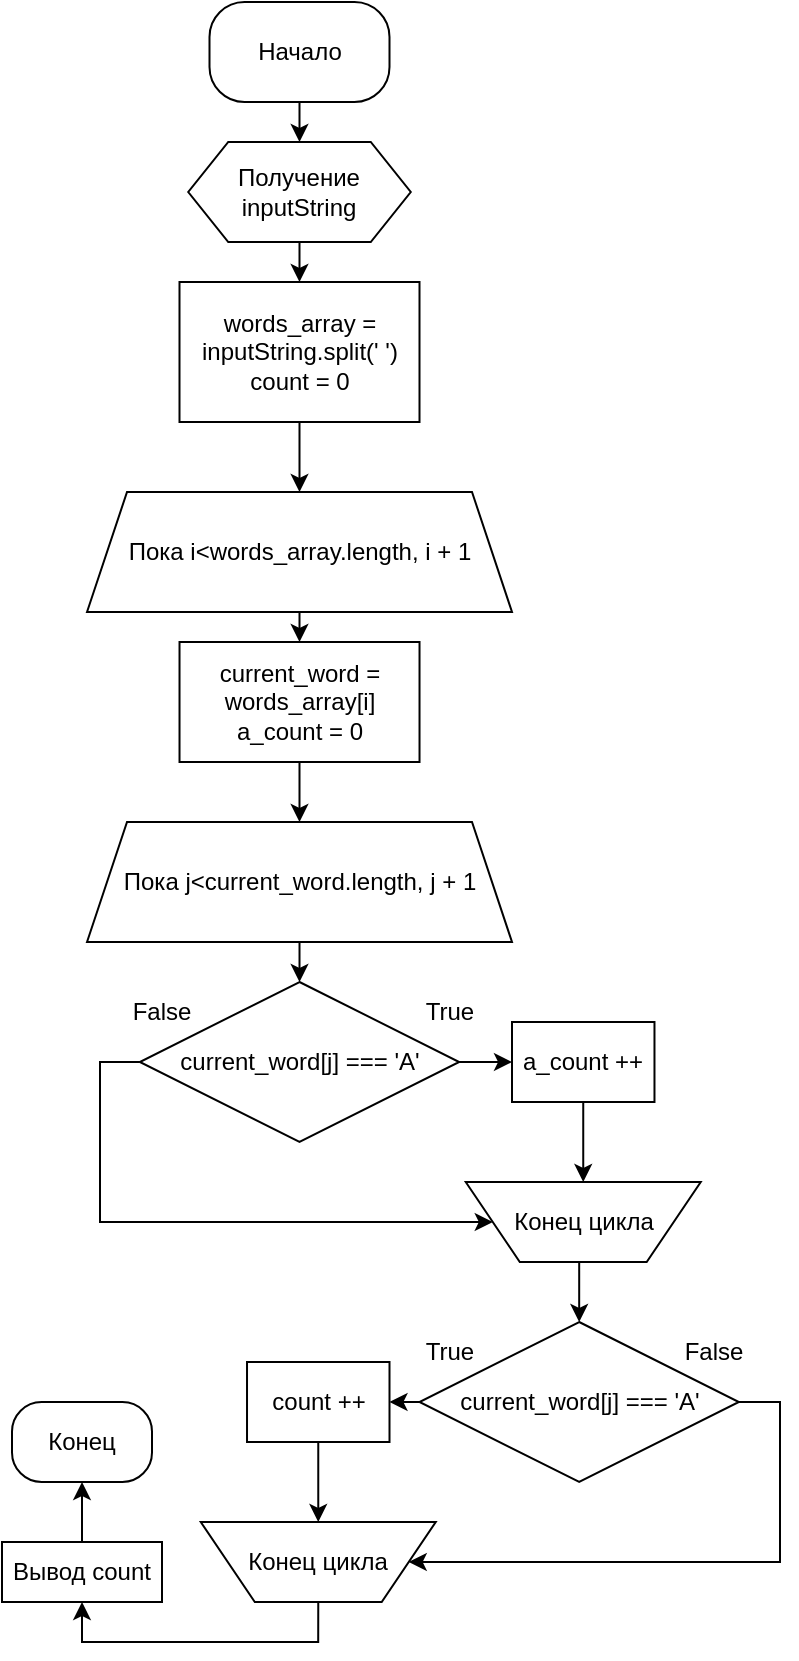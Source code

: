 <mxfile version="23.1.5" type="device">
  <diagram name="Страница — 1" id="JLULOAlkJ3aI0VZnD2LQ">
    <mxGraphModel dx="858" dy="556" grid="1" gridSize="10" guides="1" tooltips="1" connect="1" arrows="1" fold="1" page="1" pageScale="1" pageWidth="827" pageHeight="1169" math="0" shadow="0">
      <root>
        <mxCell id="0" />
        <mxCell id="1" parent="0" />
        <mxCell id="40trwWTxhHVr-3ZkfSOH-2" style="edgeStyle=orthogonalEdgeStyle;rounded=0;orthogonalLoop=1;jettySize=auto;html=1;exitX=0.5;exitY=1;exitDx=0;exitDy=0;entryX=0.5;entryY=0;entryDx=0;entryDy=0;" edge="1" parent="1" source="gBKuoCQjEU2EA3JGXyk2-1" target="40trwWTxhHVr-3ZkfSOH-1">
          <mxGeometry relative="1" as="geometry" />
        </mxCell>
        <mxCell id="gBKuoCQjEU2EA3JGXyk2-1" value="Начало" style="rounded=1;whiteSpace=wrap;html=1;arcSize=35;" parent="1" vertex="1">
          <mxGeometry x="213.75" y="280" width="90" height="50" as="geometry" />
        </mxCell>
        <mxCell id="40trwWTxhHVr-3ZkfSOH-6" style="edgeStyle=orthogonalEdgeStyle;rounded=0;orthogonalLoop=1;jettySize=auto;html=1;exitX=0.5;exitY=1;exitDx=0;exitDy=0;entryX=0.5;entryY=0;entryDx=0;entryDy=0;" edge="1" parent="1" source="FaUPefRK3cK26D1pfbpW-3" target="40trwWTxhHVr-3ZkfSOH-5">
          <mxGeometry relative="1" as="geometry" />
        </mxCell>
        <mxCell id="FaUPefRK3cK26D1pfbpW-3" value="Пока i&amp;lt;words_array.length, i + 1" style="shape=trapezoid;perimeter=trapezoidPerimeter;whiteSpace=wrap;html=1;fixedSize=1;" parent="1" vertex="1">
          <mxGeometry x="152.51" y="525" width="212.49" height="60" as="geometry" />
        </mxCell>
        <mxCell id="40trwWTxhHVr-3ZkfSOH-25" style="edgeStyle=orthogonalEdgeStyle;rounded=0;orthogonalLoop=1;jettySize=auto;html=1;exitX=0.5;exitY=1;exitDx=0;exitDy=0;entryX=0.5;entryY=0;entryDx=0;entryDy=0;" edge="1" parent="1" source="FaUPefRK3cK26D1pfbpW-11" target="40trwWTxhHVr-3ZkfSOH-19">
          <mxGeometry relative="1" as="geometry" />
        </mxCell>
        <mxCell id="FaUPefRK3cK26D1pfbpW-11" value="Конец цикла" style="verticalLabelPosition=middle;verticalAlign=middle;html=1;shape=trapezoid;perimeter=trapezoidPerimeter;whiteSpace=wrap;size=0.23;arcSize=10;flipV=1;labelPosition=center;align=center;" parent="1" vertex="1">
          <mxGeometry x="341.87" y="870" width="117.5" height="40" as="geometry" />
        </mxCell>
        <mxCell id="40trwWTxhHVr-3ZkfSOH-4" style="edgeStyle=orthogonalEdgeStyle;rounded=0;orthogonalLoop=1;jettySize=auto;html=1;exitX=0.5;exitY=1;exitDx=0;exitDy=0;entryX=0.5;entryY=0;entryDx=0;entryDy=0;" edge="1" parent="1" source="es42nNVJPpmJwmXZ8PlR-2" target="FaUPefRK3cK26D1pfbpW-3">
          <mxGeometry relative="1" as="geometry" />
        </mxCell>
        <mxCell id="es42nNVJPpmJwmXZ8PlR-2" value="words_array = inputString.split(&#39; &#39;)&lt;br&gt;count = 0" style="rounded=0;whiteSpace=wrap;html=1;" parent="1" vertex="1">
          <mxGeometry x="198.75" y="420" width="120" height="70" as="geometry" />
        </mxCell>
        <mxCell id="es42nNVJPpmJwmXZ8PlR-68" value="Конец" style="rounded=1;whiteSpace=wrap;html=1;arcSize=37;" parent="1" vertex="1">
          <mxGeometry x="115" y="980" width="70" height="40" as="geometry" />
        </mxCell>
        <mxCell id="40trwWTxhHVr-3ZkfSOH-3" style="edgeStyle=orthogonalEdgeStyle;rounded=0;orthogonalLoop=1;jettySize=auto;html=1;exitX=0.5;exitY=1;exitDx=0;exitDy=0;entryX=0.5;entryY=0;entryDx=0;entryDy=0;" edge="1" parent="1" source="40trwWTxhHVr-3ZkfSOH-1" target="es42nNVJPpmJwmXZ8PlR-2">
          <mxGeometry relative="1" as="geometry" />
        </mxCell>
        <mxCell id="40trwWTxhHVr-3ZkfSOH-1" value="Получение &lt;br&gt;inputString" style="shape=hexagon;perimeter=hexagonPerimeter2;whiteSpace=wrap;html=1;fixedSize=1;" vertex="1" parent="1">
          <mxGeometry x="203.13" y="350" width="111.25" height="50" as="geometry" />
        </mxCell>
        <mxCell id="40trwWTxhHVr-3ZkfSOH-8" style="edgeStyle=orthogonalEdgeStyle;rounded=0;orthogonalLoop=1;jettySize=auto;html=1;exitX=0.5;exitY=1;exitDx=0;exitDy=0;entryX=0.5;entryY=0;entryDx=0;entryDy=0;" edge="1" parent="1" source="40trwWTxhHVr-3ZkfSOH-5" target="40trwWTxhHVr-3ZkfSOH-7">
          <mxGeometry relative="1" as="geometry" />
        </mxCell>
        <mxCell id="40trwWTxhHVr-3ZkfSOH-5" value="current_word = words_array[i]&lt;br&gt;a_count = 0" style="rounded=0;whiteSpace=wrap;html=1;" vertex="1" parent="1">
          <mxGeometry x="198.76" y="600" width="120" height="60" as="geometry" />
        </mxCell>
        <mxCell id="40trwWTxhHVr-3ZkfSOH-10" style="edgeStyle=orthogonalEdgeStyle;rounded=0;orthogonalLoop=1;jettySize=auto;html=1;exitX=0.5;exitY=1;exitDx=0;exitDy=0;entryX=0.5;entryY=0;entryDx=0;entryDy=0;" edge="1" parent="1" source="40trwWTxhHVr-3ZkfSOH-7" target="40trwWTxhHVr-3ZkfSOH-9">
          <mxGeometry relative="1" as="geometry" />
        </mxCell>
        <mxCell id="40trwWTxhHVr-3ZkfSOH-7" value="Пока j&amp;lt;current_word.length, j + 1" style="shape=trapezoid;perimeter=trapezoidPerimeter;whiteSpace=wrap;html=1;fixedSize=1;" vertex="1" parent="1">
          <mxGeometry x="152.51" y="690" width="212.49" height="60" as="geometry" />
        </mxCell>
        <mxCell id="40trwWTxhHVr-3ZkfSOH-15" style="edgeStyle=orthogonalEdgeStyle;rounded=0;orthogonalLoop=1;jettySize=auto;html=1;exitX=1;exitY=0.5;exitDx=0;exitDy=0;entryX=0;entryY=0.5;entryDx=0;entryDy=0;" edge="1" parent="1" source="40trwWTxhHVr-3ZkfSOH-9" target="40trwWTxhHVr-3ZkfSOH-14">
          <mxGeometry relative="1" as="geometry" />
        </mxCell>
        <mxCell id="40trwWTxhHVr-3ZkfSOH-17" style="edgeStyle=orthogonalEdgeStyle;rounded=0;orthogonalLoop=1;jettySize=auto;html=1;exitX=0;exitY=0.5;exitDx=0;exitDy=0;entryX=0;entryY=0.5;entryDx=0;entryDy=0;" edge="1" parent="1" source="40trwWTxhHVr-3ZkfSOH-9" target="FaUPefRK3cK26D1pfbpW-11">
          <mxGeometry relative="1" as="geometry">
            <Array as="points">
              <mxPoint x="159" y="810" />
              <mxPoint x="159" y="890" />
            </Array>
          </mxGeometry>
        </mxCell>
        <mxCell id="40trwWTxhHVr-3ZkfSOH-9" value="current_word[j] === &#39;А&#39;" style="rhombus;whiteSpace=wrap;html=1;" vertex="1" parent="1">
          <mxGeometry x="178.91" y="770" width="159.69" height="80" as="geometry" />
        </mxCell>
        <mxCell id="40trwWTxhHVr-3ZkfSOH-12" value="True" style="text;html=1;align=center;verticalAlign=middle;whiteSpace=wrap;rounded=0;" vertex="1" parent="1">
          <mxGeometry x="303.75" y="770" width="60" height="30" as="geometry" />
        </mxCell>
        <mxCell id="40trwWTxhHVr-3ZkfSOH-13" value="False" style="text;html=1;align=center;verticalAlign=middle;whiteSpace=wrap;rounded=0;" vertex="1" parent="1">
          <mxGeometry x="160" y="770" width="60" height="30" as="geometry" />
        </mxCell>
        <mxCell id="40trwWTxhHVr-3ZkfSOH-16" style="edgeStyle=orthogonalEdgeStyle;rounded=0;orthogonalLoop=1;jettySize=auto;html=1;exitX=0.5;exitY=1;exitDx=0;exitDy=0;entryX=0.5;entryY=0;entryDx=0;entryDy=0;" edge="1" parent="1" source="40trwWTxhHVr-3ZkfSOH-14" target="FaUPefRK3cK26D1pfbpW-11">
          <mxGeometry relative="1" as="geometry" />
        </mxCell>
        <mxCell id="40trwWTxhHVr-3ZkfSOH-14" value="a_count ++" style="rounded=0;whiteSpace=wrap;html=1;" vertex="1" parent="1">
          <mxGeometry x="365" y="790" width="71.24" height="40" as="geometry" />
        </mxCell>
        <mxCell id="40trwWTxhHVr-3ZkfSOH-23" style="edgeStyle=orthogonalEdgeStyle;rounded=0;orthogonalLoop=1;jettySize=auto;html=1;exitX=0;exitY=0.5;exitDx=0;exitDy=0;entryX=1;entryY=0.5;entryDx=0;entryDy=0;" edge="1" parent="1" source="40trwWTxhHVr-3ZkfSOH-19" target="40trwWTxhHVr-3ZkfSOH-22">
          <mxGeometry relative="1" as="geometry" />
        </mxCell>
        <mxCell id="40trwWTxhHVr-3ZkfSOH-27" style="edgeStyle=orthogonalEdgeStyle;rounded=0;orthogonalLoop=1;jettySize=auto;html=1;exitX=1;exitY=0.5;exitDx=0;exitDy=0;entryX=1;entryY=0.5;entryDx=0;entryDy=0;" edge="1" parent="1" source="40trwWTxhHVr-3ZkfSOH-19" target="40trwWTxhHVr-3ZkfSOH-24">
          <mxGeometry relative="1" as="geometry">
            <Array as="points">
              <mxPoint x="499" y="980" />
              <mxPoint x="499" y="1060" />
            </Array>
          </mxGeometry>
        </mxCell>
        <mxCell id="40trwWTxhHVr-3ZkfSOH-19" value="current_word[j] === &#39;А&#39;" style="rhombus;whiteSpace=wrap;html=1;" vertex="1" parent="1">
          <mxGeometry x="318.75" y="940" width="159.69" height="80" as="geometry" />
        </mxCell>
        <mxCell id="40trwWTxhHVr-3ZkfSOH-20" value="True" style="text;html=1;align=center;verticalAlign=middle;whiteSpace=wrap;rounded=0;" vertex="1" parent="1">
          <mxGeometry x="303.75" y="940" width="60" height="30" as="geometry" />
        </mxCell>
        <mxCell id="40trwWTxhHVr-3ZkfSOH-21" value="False" style="text;html=1;align=center;verticalAlign=middle;whiteSpace=wrap;rounded=0;" vertex="1" parent="1">
          <mxGeometry x="436.24" y="940" width="60" height="30" as="geometry" />
        </mxCell>
        <mxCell id="40trwWTxhHVr-3ZkfSOH-26" style="edgeStyle=orthogonalEdgeStyle;rounded=0;orthogonalLoop=1;jettySize=auto;html=1;exitX=0.5;exitY=1;exitDx=0;exitDy=0;entryX=0.5;entryY=0;entryDx=0;entryDy=0;" edge="1" parent="1" source="40trwWTxhHVr-3ZkfSOH-22" target="40trwWTxhHVr-3ZkfSOH-24">
          <mxGeometry relative="1" as="geometry" />
        </mxCell>
        <mxCell id="40trwWTxhHVr-3ZkfSOH-22" value="count ++" style="rounded=0;whiteSpace=wrap;html=1;" vertex="1" parent="1">
          <mxGeometry x="232.51" y="960" width="71.24" height="40" as="geometry" />
        </mxCell>
        <mxCell id="40trwWTxhHVr-3ZkfSOH-29" style="edgeStyle=orthogonalEdgeStyle;rounded=0;orthogonalLoop=1;jettySize=auto;html=1;exitX=0.5;exitY=1;exitDx=0;exitDy=0;entryX=0.5;entryY=1;entryDx=0;entryDy=0;" edge="1" parent="1" source="40trwWTxhHVr-3ZkfSOH-24" target="40trwWTxhHVr-3ZkfSOH-28">
          <mxGeometry relative="1" as="geometry" />
        </mxCell>
        <mxCell id="40trwWTxhHVr-3ZkfSOH-24" value="Конец цикла" style="verticalLabelPosition=middle;verticalAlign=middle;html=1;shape=trapezoid;perimeter=trapezoidPerimeter;whiteSpace=wrap;size=0.23;arcSize=10;flipV=1;labelPosition=center;align=center;" vertex="1" parent="1">
          <mxGeometry x="209.38" y="1040" width="117.5" height="40" as="geometry" />
        </mxCell>
        <mxCell id="40trwWTxhHVr-3ZkfSOH-30" style="edgeStyle=orthogonalEdgeStyle;rounded=0;orthogonalLoop=1;jettySize=auto;html=1;exitX=0.5;exitY=0;exitDx=0;exitDy=0;entryX=0.5;entryY=1;entryDx=0;entryDy=0;" edge="1" parent="1" source="40trwWTxhHVr-3ZkfSOH-28" target="es42nNVJPpmJwmXZ8PlR-68">
          <mxGeometry relative="1" as="geometry" />
        </mxCell>
        <mxCell id="40trwWTxhHVr-3ZkfSOH-28" value="Вывод count" style="rounded=0;whiteSpace=wrap;html=1;" vertex="1" parent="1">
          <mxGeometry x="110" y="1050" width="80" height="30" as="geometry" />
        </mxCell>
      </root>
    </mxGraphModel>
  </diagram>
</mxfile>
